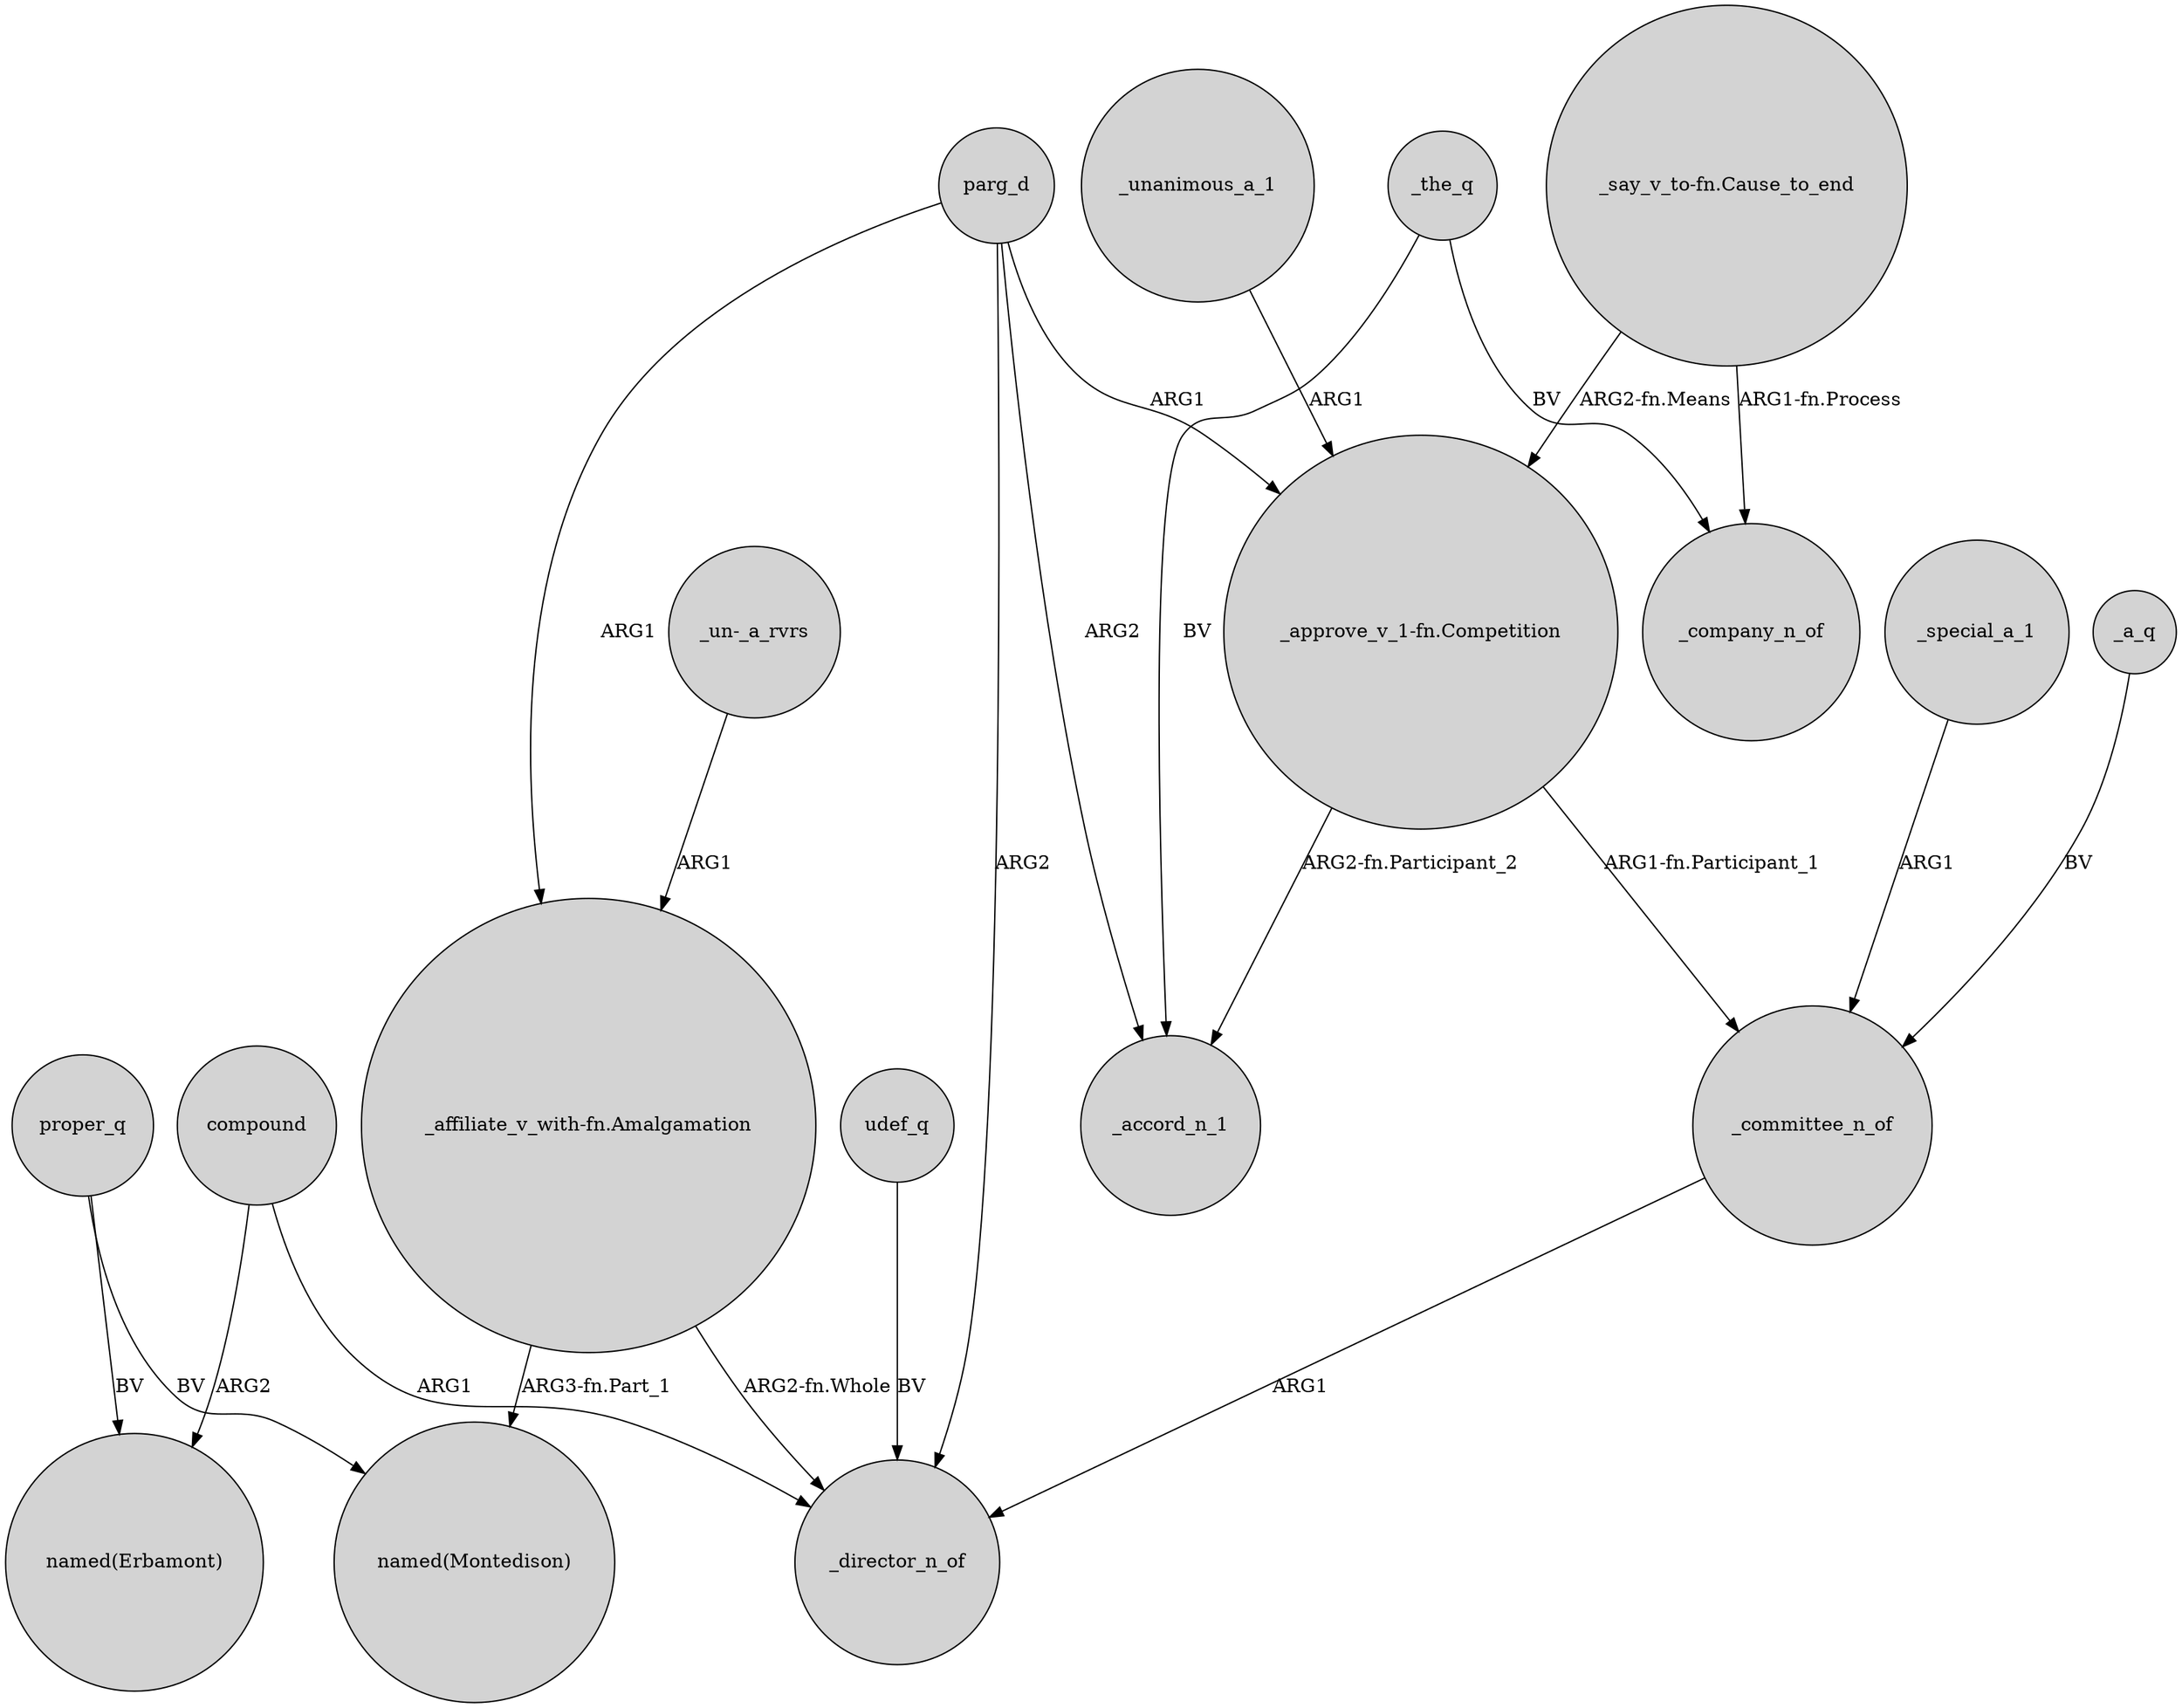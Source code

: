 digraph {
	node [shape=circle style=filled]
	udef_q -> _director_n_of [label=BV]
	"_affiliate_v_with-fn.Amalgamation" -> _director_n_of [label="ARG2-fn.Whole"]
	_the_q -> _accord_n_1 [label=BV]
	"_say_v_to-fn.Cause_to_end" -> "_approve_v_1-fn.Competition" [label="ARG2-fn.Means"]
	parg_d -> "_approve_v_1-fn.Competition" [label=ARG1]
	proper_q -> "named(Montedison)" [label=BV]
	_committee_n_of -> _director_n_of [label=ARG1]
	"_un-_a_rvrs" -> "_affiliate_v_with-fn.Amalgamation" [label=ARG1]
	parg_d -> "_affiliate_v_with-fn.Amalgamation" [label=ARG1]
	_special_a_1 -> _committee_n_of [label=ARG1]
	_a_q -> _committee_n_of [label=BV]
	_unanimous_a_1 -> "_approve_v_1-fn.Competition" [label=ARG1]
	parg_d -> _director_n_of [label=ARG2]
	"_approve_v_1-fn.Competition" -> _committee_n_of [label="ARG1-fn.Participant_1"]
	compound -> "named(Erbamont)" [label=ARG2]
	parg_d -> _accord_n_1 [label=ARG2]
	proper_q -> "named(Erbamont)" [label=BV]
	compound -> _director_n_of [label=ARG1]
	"_affiliate_v_with-fn.Amalgamation" -> "named(Montedison)" [label="ARG3-fn.Part_1"]
	"_say_v_to-fn.Cause_to_end" -> _company_n_of [label="ARG1-fn.Process"]
	"_approve_v_1-fn.Competition" -> _accord_n_1 [label="ARG2-fn.Participant_2"]
	_the_q -> _company_n_of [label=BV]
}
